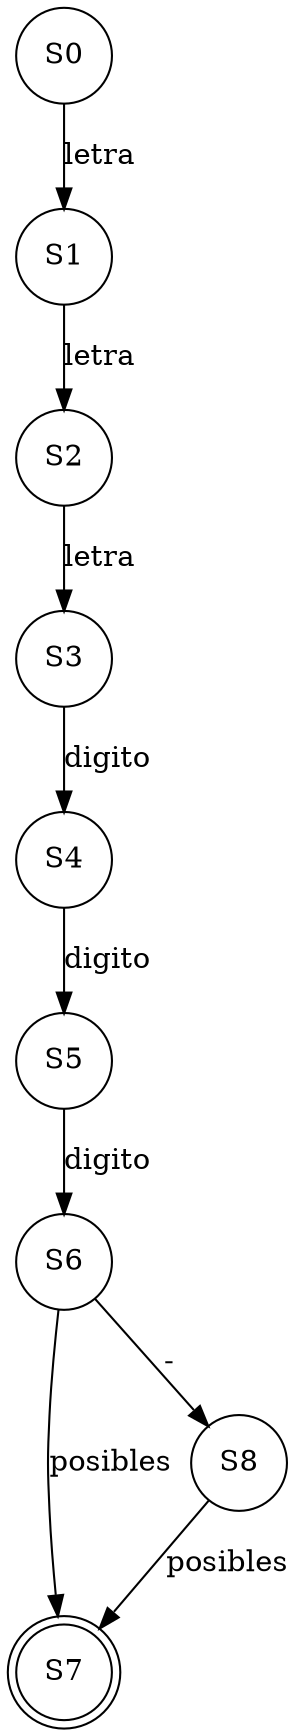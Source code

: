 digraph AFD{
S0[label="S0" shape=circle];
S0 -> S1[label="letra"];
S1[label="S1" shape=circle];
S1 -> S2[label="letra"];
S2[label="S2" shape=circle];
S2 -> S3[label="letra"];
S3[label="S3" shape=circle];
S3 -> S4[label="digito"];
S4[label="S4" shape=circle];
S4 -> S5[label="digito"];
S5[label="S5" shape=circle];
S5 -> S6[label="digito"];
S6[label="S6" shape=circle];
S6 -> S7[label="posibles"];
S6 -> S8[label="-"];
S7[label="S7" shape=doublecircle];
S8[label="S8" shape=circle];
S8 -> S7[label="posibles"];

}
